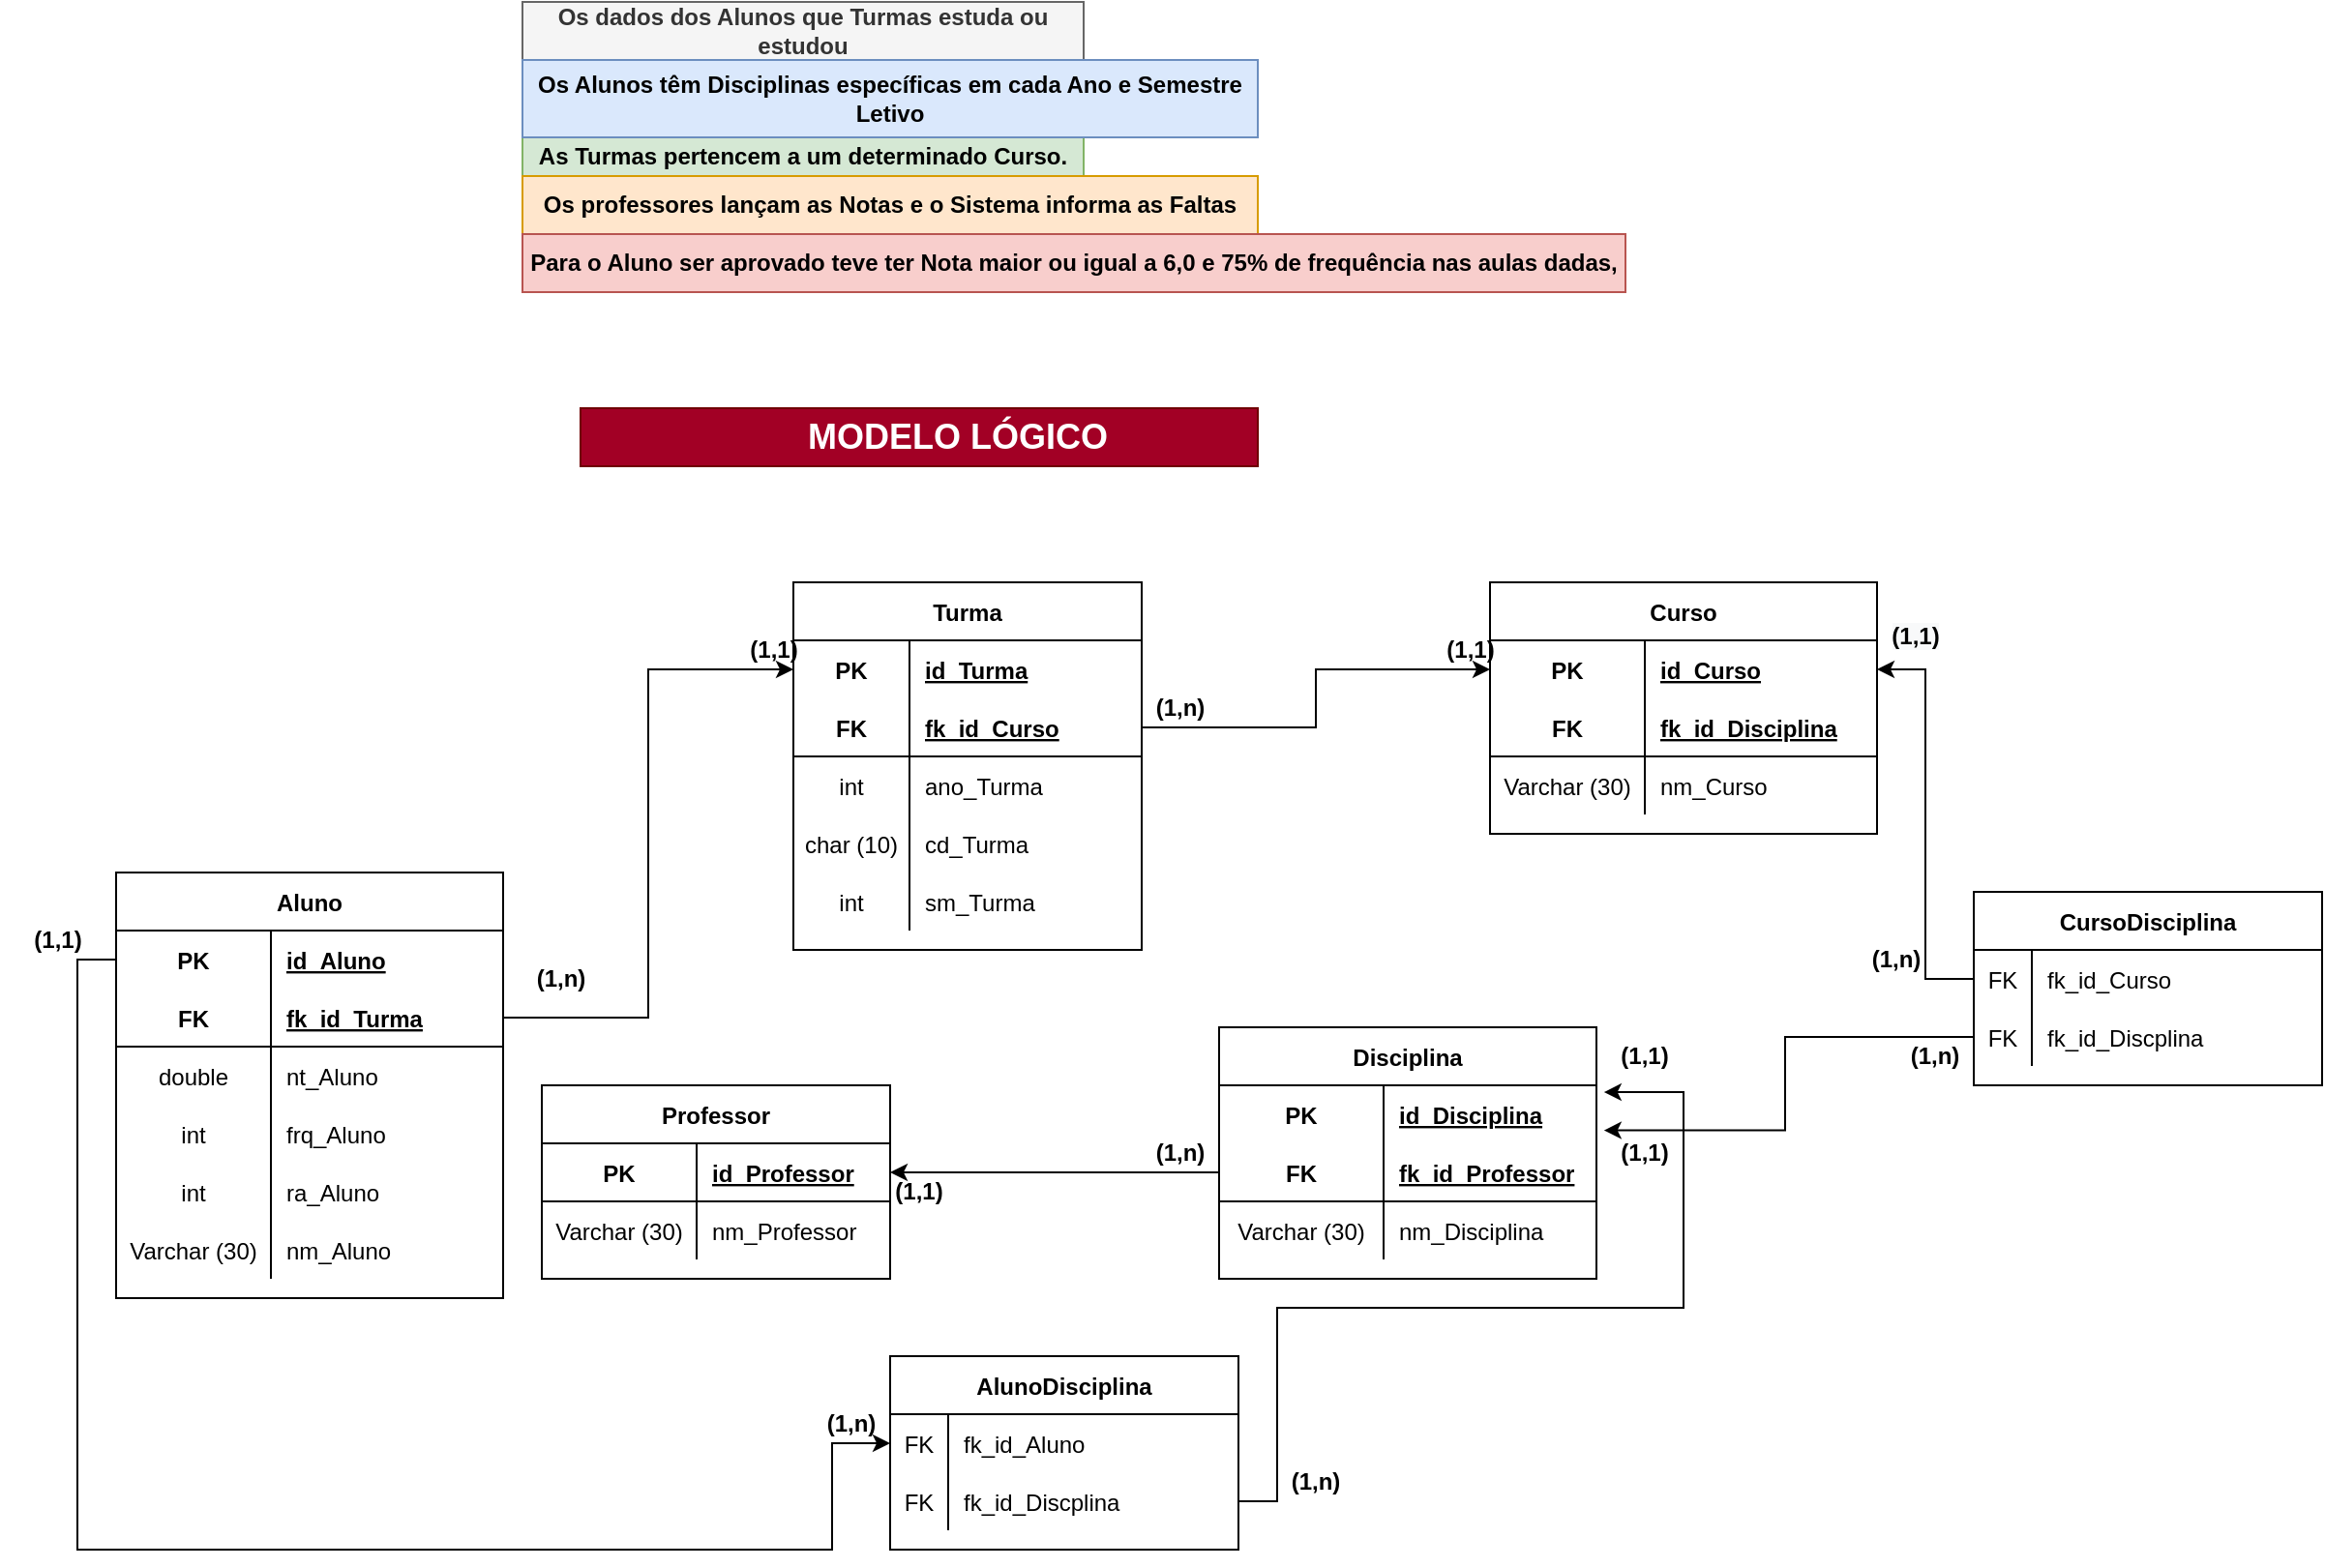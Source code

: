 <mxfile version="18.0.2" type="device"><diagram id="R2lEEEUBdFMjLlhIrx00" name="Page-1"><mxGraphModel dx="2333" dy="1881" grid="1" gridSize="10" guides="1" tooltips="1" connect="1" arrows="1" fold="1" page="1" pageScale="1" pageWidth="850" pageHeight="1100" math="0" shadow="0" extFonts="Permanent Marker^https://fonts.googleapis.com/css?family=Permanent+Marker"><root><mxCell id="0"/><mxCell id="1" parent="0"/><mxCell id="KMxysrZviAr5tGamdy0f-70" value="Aluno" style="shape=table;startSize=30;container=1;collapsible=1;childLayout=tableLayout;fixedRows=1;rowLines=0;fontStyle=1;align=center;resizeLast=1;" parent="1" vertex="1"><mxGeometry x="10" y="350" width="200" height="220" as="geometry"/></mxCell><mxCell id="KMxysrZviAr5tGamdy0f-71" value="" style="shape=tableRow;horizontal=0;startSize=0;swimlaneHead=0;swimlaneBody=0;fillColor=none;collapsible=0;dropTarget=0;points=[[0,0.5],[1,0.5]];portConstraint=eastwest;top=0;left=0;right=0;bottom=0;" parent="KMxysrZviAr5tGamdy0f-70" vertex="1"><mxGeometry y="30" width="200" height="30" as="geometry"/></mxCell><mxCell id="KMxysrZviAr5tGamdy0f-72" value="PK" style="shape=partialRectangle;connectable=0;fillColor=none;top=0;left=0;bottom=0;right=0;fontStyle=1;overflow=hidden;" parent="KMxysrZviAr5tGamdy0f-71" vertex="1"><mxGeometry width="80" height="30" as="geometry"><mxRectangle width="80" height="30" as="alternateBounds"/></mxGeometry></mxCell><mxCell id="KMxysrZviAr5tGamdy0f-73" value="id_Aluno" style="shape=partialRectangle;connectable=0;fillColor=none;top=0;left=0;bottom=0;right=0;align=left;spacingLeft=6;fontStyle=5;overflow=hidden;" parent="KMxysrZviAr5tGamdy0f-71" vertex="1"><mxGeometry x="80" width="120" height="30" as="geometry"><mxRectangle width="120" height="30" as="alternateBounds"/></mxGeometry></mxCell><mxCell id="KMxysrZviAr5tGamdy0f-74" value="" style="shape=tableRow;horizontal=0;startSize=0;swimlaneHead=0;swimlaneBody=0;fillColor=none;collapsible=0;dropTarget=0;points=[[0,0.5],[1,0.5]];portConstraint=eastwest;top=0;left=0;right=0;bottom=1;" parent="KMxysrZviAr5tGamdy0f-70" vertex="1"><mxGeometry y="60" width="200" height="30" as="geometry"/></mxCell><mxCell id="KMxysrZviAr5tGamdy0f-75" value="FK" style="shape=partialRectangle;connectable=0;fillColor=none;top=0;left=0;bottom=0;right=0;fontStyle=1;overflow=hidden;" parent="KMxysrZviAr5tGamdy0f-74" vertex="1"><mxGeometry width="80" height="30" as="geometry"><mxRectangle width="80" height="30" as="alternateBounds"/></mxGeometry></mxCell><mxCell id="KMxysrZviAr5tGamdy0f-76" value="fk_id_Turma" style="shape=partialRectangle;connectable=0;fillColor=none;top=0;left=0;bottom=0;right=0;align=left;spacingLeft=6;fontStyle=5;overflow=hidden;" parent="KMxysrZviAr5tGamdy0f-74" vertex="1"><mxGeometry x="80" width="120" height="30" as="geometry"><mxRectangle width="120" height="30" as="alternateBounds"/></mxGeometry></mxCell><mxCell id="KMxysrZviAr5tGamdy0f-77" value="" style="shape=tableRow;horizontal=0;startSize=0;swimlaneHead=0;swimlaneBody=0;fillColor=none;collapsible=0;dropTarget=0;points=[[0,0.5],[1,0.5]];portConstraint=eastwest;top=0;left=0;right=0;bottom=0;" parent="KMxysrZviAr5tGamdy0f-70" vertex="1"><mxGeometry y="90" width="200" height="30" as="geometry"/></mxCell><mxCell id="KMxysrZviAr5tGamdy0f-78" value="double" style="shape=partialRectangle;connectable=0;fillColor=none;top=0;left=0;bottom=0;right=0;editable=1;overflow=hidden;" parent="KMxysrZviAr5tGamdy0f-77" vertex="1"><mxGeometry width="80" height="30" as="geometry"><mxRectangle width="80" height="30" as="alternateBounds"/></mxGeometry></mxCell><mxCell id="KMxysrZviAr5tGamdy0f-79" value="nt_Aluno" style="shape=partialRectangle;connectable=0;fillColor=none;top=0;left=0;bottom=0;right=0;align=left;spacingLeft=6;overflow=hidden;" parent="KMxysrZviAr5tGamdy0f-77" vertex="1"><mxGeometry x="80" width="120" height="30" as="geometry"><mxRectangle width="120" height="30" as="alternateBounds"/></mxGeometry></mxCell><mxCell id="KMxysrZviAr5tGamdy0f-80" value="" style="shape=tableRow;horizontal=0;startSize=0;swimlaneHead=0;swimlaneBody=0;fillColor=none;collapsible=0;dropTarget=0;points=[[0,0.5],[1,0.5]];portConstraint=eastwest;top=0;left=0;right=0;bottom=0;" parent="KMxysrZviAr5tGamdy0f-70" vertex="1"><mxGeometry y="120" width="200" height="30" as="geometry"/></mxCell><mxCell id="KMxysrZviAr5tGamdy0f-81" value="int" style="shape=partialRectangle;connectable=0;fillColor=none;top=0;left=0;bottom=0;right=0;editable=1;overflow=hidden;" parent="KMxysrZviAr5tGamdy0f-80" vertex="1"><mxGeometry width="80" height="30" as="geometry"><mxRectangle width="80" height="30" as="alternateBounds"/></mxGeometry></mxCell><mxCell id="KMxysrZviAr5tGamdy0f-82" value="frq_Aluno" style="shape=partialRectangle;connectable=0;fillColor=none;top=0;left=0;bottom=0;right=0;align=left;spacingLeft=6;overflow=hidden;" parent="KMxysrZviAr5tGamdy0f-80" vertex="1"><mxGeometry x="80" width="120" height="30" as="geometry"><mxRectangle width="120" height="30" as="alternateBounds"/></mxGeometry></mxCell><mxCell id="KMxysrZviAr5tGamdy0f-149" value="" style="shape=tableRow;horizontal=0;startSize=0;swimlaneHead=0;swimlaneBody=0;fillColor=none;collapsible=0;dropTarget=0;points=[[0,0.5],[1,0.5]];portConstraint=eastwest;top=0;left=0;right=0;bottom=0;" parent="KMxysrZviAr5tGamdy0f-70" vertex="1"><mxGeometry y="150" width="200" height="30" as="geometry"/></mxCell><mxCell id="KMxysrZviAr5tGamdy0f-150" value="int" style="shape=partialRectangle;connectable=0;fillColor=none;top=0;left=0;bottom=0;right=0;editable=1;overflow=hidden;" parent="KMxysrZviAr5tGamdy0f-149" vertex="1"><mxGeometry width="80" height="30" as="geometry"><mxRectangle width="80" height="30" as="alternateBounds"/></mxGeometry></mxCell><mxCell id="KMxysrZviAr5tGamdy0f-151" value="ra_Aluno" style="shape=partialRectangle;connectable=0;fillColor=none;top=0;left=0;bottom=0;right=0;align=left;spacingLeft=6;overflow=hidden;" parent="KMxysrZviAr5tGamdy0f-149" vertex="1"><mxGeometry x="80" width="120" height="30" as="geometry"><mxRectangle width="120" height="30" as="alternateBounds"/></mxGeometry></mxCell><mxCell id="KMxysrZviAr5tGamdy0f-170" value="" style="shape=tableRow;horizontal=0;startSize=0;swimlaneHead=0;swimlaneBody=0;fillColor=none;collapsible=0;dropTarget=0;points=[[0,0.5],[1,0.5]];portConstraint=eastwest;top=0;left=0;right=0;bottom=0;" parent="KMxysrZviAr5tGamdy0f-70" vertex="1"><mxGeometry y="180" width="200" height="30" as="geometry"/></mxCell><mxCell id="KMxysrZviAr5tGamdy0f-171" value="Varchar (30)" style="shape=partialRectangle;connectable=0;fillColor=none;top=0;left=0;bottom=0;right=0;editable=1;overflow=hidden;" parent="KMxysrZviAr5tGamdy0f-170" vertex="1"><mxGeometry width="80" height="30" as="geometry"><mxRectangle width="80" height="30" as="alternateBounds"/></mxGeometry></mxCell><mxCell id="KMxysrZviAr5tGamdy0f-172" value="nm_Aluno" style="shape=partialRectangle;connectable=0;fillColor=none;top=0;left=0;bottom=0;right=0;align=left;spacingLeft=6;overflow=hidden;" parent="KMxysrZviAr5tGamdy0f-170" vertex="1"><mxGeometry x="80" width="120" height="30" as="geometry"><mxRectangle width="120" height="30" as="alternateBounds"/></mxGeometry></mxCell><mxCell id="KMxysrZviAr5tGamdy0f-83" value="Turma" style="shape=table;startSize=30;container=1;collapsible=1;childLayout=tableLayout;fixedRows=1;rowLines=0;fontStyle=1;align=center;resizeLast=1;" parent="1" vertex="1"><mxGeometry x="360" y="200" width="180" height="190" as="geometry"/></mxCell><mxCell id="KMxysrZviAr5tGamdy0f-84" value="" style="shape=tableRow;horizontal=0;startSize=0;swimlaneHead=0;swimlaneBody=0;fillColor=none;collapsible=0;dropTarget=0;points=[[0,0.5],[1,0.5]];portConstraint=eastwest;top=0;left=0;right=0;bottom=0;" parent="KMxysrZviAr5tGamdy0f-83" vertex="1"><mxGeometry y="30" width="180" height="30" as="geometry"/></mxCell><mxCell id="KMxysrZviAr5tGamdy0f-85" value="PK" style="shape=partialRectangle;connectable=0;fillColor=none;top=0;left=0;bottom=0;right=0;fontStyle=1;overflow=hidden;" parent="KMxysrZviAr5tGamdy0f-84" vertex="1"><mxGeometry width="60" height="30" as="geometry"><mxRectangle width="60" height="30" as="alternateBounds"/></mxGeometry></mxCell><mxCell id="KMxysrZviAr5tGamdy0f-86" value="id_Turma" style="shape=partialRectangle;connectable=0;fillColor=none;top=0;left=0;bottom=0;right=0;align=left;spacingLeft=6;fontStyle=5;overflow=hidden;" parent="KMxysrZviAr5tGamdy0f-84" vertex="1"><mxGeometry x="60" width="120" height="30" as="geometry"><mxRectangle width="120" height="30" as="alternateBounds"/></mxGeometry></mxCell><mxCell id="KMxysrZviAr5tGamdy0f-87" value="" style="shape=tableRow;horizontal=0;startSize=0;swimlaneHead=0;swimlaneBody=0;fillColor=none;collapsible=0;dropTarget=0;points=[[0,0.5],[1,0.5]];portConstraint=eastwest;top=0;left=0;right=0;bottom=1;" parent="KMxysrZviAr5tGamdy0f-83" vertex="1"><mxGeometry y="60" width="180" height="30" as="geometry"/></mxCell><mxCell id="KMxysrZviAr5tGamdy0f-88" value="FK" style="shape=partialRectangle;connectable=0;fillColor=none;top=0;left=0;bottom=0;right=0;fontStyle=1;overflow=hidden;" parent="KMxysrZviAr5tGamdy0f-87" vertex="1"><mxGeometry width="60" height="30" as="geometry"><mxRectangle width="60" height="30" as="alternateBounds"/></mxGeometry></mxCell><mxCell id="KMxysrZviAr5tGamdy0f-89" value="fk_id_Curso" style="shape=partialRectangle;connectable=0;fillColor=none;top=0;left=0;bottom=0;right=0;align=left;spacingLeft=6;fontStyle=5;overflow=hidden;" parent="KMxysrZviAr5tGamdy0f-87" vertex="1"><mxGeometry x="60" width="120" height="30" as="geometry"><mxRectangle width="120" height="30" as="alternateBounds"/></mxGeometry></mxCell><mxCell id="KMxysrZviAr5tGamdy0f-90" value="" style="shape=tableRow;horizontal=0;startSize=0;swimlaneHead=0;swimlaneBody=0;fillColor=none;collapsible=0;dropTarget=0;points=[[0,0.5],[1,0.5]];portConstraint=eastwest;top=0;left=0;right=0;bottom=0;" parent="KMxysrZviAr5tGamdy0f-83" vertex="1"><mxGeometry y="90" width="180" height="30" as="geometry"/></mxCell><mxCell id="KMxysrZviAr5tGamdy0f-91" value="int" style="shape=partialRectangle;connectable=0;fillColor=none;top=0;left=0;bottom=0;right=0;editable=1;overflow=hidden;" parent="KMxysrZviAr5tGamdy0f-90" vertex="1"><mxGeometry width="60" height="30" as="geometry"><mxRectangle width="60" height="30" as="alternateBounds"/></mxGeometry></mxCell><mxCell id="KMxysrZviAr5tGamdy0f-92" value="ano_Turma" style="shape=partialRectangle;connectable=0;fillColor=none;top=0;left=0;bottom=0;right=0;align=left;spacingLeft=6;overflow=hidden;" parent="KMxysrZviAr5tGamdy0f-90" vertex="1"><mxGeometry x="60" width="120" height="30" as="geometry"><mxRectangle width="120" height="30" as="alternateBounds"/></mxGeometry></mxCell><mxCell id="KMxysrZviAr5tGamdy0f-173" value="" style="shape=tableRow;horizontal=0;startSize=0;swimlaneHead=0;swimlaneBody=0;fillColor=none;collapsible=0;dropTarget=0;points=[[0,0.5],[1,0.5]];portConstraint=eastwest;top=0;left=0;right=0;bottom=0;" parent="KMxysrZviAr5tGamdy0f-83" vertex="1"><mxGeometry y="120" width="180" height="30" as="geometry"/></mxCell><mxCell id="KMxysrZviAr5tGamdy0f-174" value="char (10)" style="shape=partialRectangle;connectable=0;fillColor=none;top=0;left=0;bottom=0;right=0;editable=1;overflow=hidden;" parent="KMxysrZviAr5tGamdy0f-173" vertex="1"><mxGeometry width="60" height="30" as="geometry"><mxRectangle width="60" height="30" as="alternateBounds"/></mxGeometry></mxCell><mxCell id="KMxysrZviAr5tGamdy0f-175" value="cd_Turma" style="shape=partialRectangle;connectable=0;fillColor=none;top=0;left=0;bottom=0;right=0;align=left;spacingLeft=6;overflow=hidden;" parent="KMxysrZviAr5tGamdy0f-173" vertex="1"><mxGeometry x="60" width="120" height="30" as="geometry"><mxRectangle width="120" height="30" as="alternateBounds"/></mxGeometry></mxCell><mxCell id="KMxysrZviAr5tGamdy0f-93" value="" style="shape=tableRow;horizontal=0;startSize=0;swimlaneHead=0;swimlaneBody=0;fillColor=none;collapsible=0;dropTarget=0;points=[[0,0.5],[1,0.5]];portConstraint=eastwest;top=0;left=0;right=0;bottom=0;" parent="KMxysrZviAr5tGamdy0f-83" vertex="1"><mxGeometry y="150" width="180" height="30" as="geometry"/></mxCell><mxCell id="KMxysrZviAr5tGamdy0f-94" value="int" style="shape=partialRectangle;connectable=0;fillColor=none;top=0;left=0;bottom=0;right=0;editable=1;overflow=hidden;" parent="KMxysrZviAr5tGamdy0f-93" vertex="1"><mxGeometry width="60" height="30" as="geometry"><mxRectangle width="60" height="30" as="alternateBounds"/></mxGeometry></mxCell><mxCell id="KMxysrZviAr5tGamdy0f-95" value="sm_Turma" style="shape=partialRectangle;connectable=0;fillColor=none;top=0;left=0;bottom=0;right=0;align=left;spacingLeft=6;overflow=hidden;" parent="KMxysrZviAr5tGamdy0f-93" vertex="1"><mxGeometry x="60" width="120" height="30" as="geometry"><mxRectangle width="120" height="30" as="alternateBounds"/></mxGeometry></mxCell><mxCell id="KMxysrZviAr5tGamdy0f-96" value="Curso" style="shape=table;startSize=30;container=1;collapsible=1;childLayout=tableLayout;fixedRows=1;rowLines=0;fontStyle=1;align=center;resizeLast=1;" parent="1" vertex="1"><mxGeometry x="720" y="200" width="200" height="130" as="geometry"/></mxCell><mxCell id="KMxysrZviAr5tGamdy0f-97" value="" style="shape=tableRow;horizontal=0;startSize=0;swimlaneHead=0;swimlaneBody=0;fillColor=none;collapsible=0;dropTarget=0;points=[[0,0.5],[1,0.5]];portConstraint=eastwest;top=0;left=0;right=0;bottom=0;" parent="KMxysrZviAr5tGamdy0f-96" vertex="1"><mxGeometry y="30" width="200" height="30" as="geometry"/></mxCell><mxCell id="KMxysrZviAr5tGamdy0f-98" value="PK" style="shape=partialRectangle;connectable=0;fillColor=none;top=0;left=0;bottom=0;right=0;fontStyle=1;overflow=hidden;" parent="KMxysrZviAr5tGamdy0f-97" vertex="1"><mxGeometry width="80" height="30" as="geometry"><mxRectangle width="80" height="30" as="alternateBounds"/></mxGeometry></mxCell><mxCell id="KMxysrZviAr5tGamdy0f-99" value="id_Curso" style="shape=partialRectangle;connectable=0;fillColor=none;top=0;left=0;bottom=0;right=0;align=left;spacingLeft=6;fontStyle=5;overflow=hidden;" parent="KMxysrZviAr5tGamdy0f-97" vertex="1"><mxGeometry x="80" width="120" height="30" as="geometry"><mxRectangle width="120" height="30" as="alternateBounds"/></mxGeometry></mxCell><mxCell id="KMxysrZviAr5tGamdy0f-100" value="" style="shape=tableRow;horizontal=0;startSize=0;swimlaneHead=0;swimlaneBody=0;fillColor=none;collapsible=0;dropTarget=0;points=[[0,0.5],[1,0.5]];portConstraint=eastwest;top=0;left=0;right=0;bottom=1;" parent="KMxysrZviAr5tGamdy0f-96" vertex="1"><mxGeometry y="60" width="200" height="30" as="geometry"/></mxCell><mxCell id="KMxysrZviAr5tGamdy0f-101" value="FK" style="shape=partialRectangle;connectable=0;fillColor=none;top=0;left=0;bottom=0;right=0;fontStyle=1;overflow=hidden;" parent="KMxysrZviAr5tGamdy0f-100" vertex="1"><mxGeometry width="80" height="30" as="geometry"><mxRectangle width="80" height="30" as="alternateBounds"/></mxGeometry></mxCell><mxCell id="KMxysrZviAr5tGamdy0f-102" value="fk_id_Disciplina" style="shape=partialRectangle;connectable=0;fillColor=none;top=0;left=0;bottom=0;right=0;align=left;spacingLeft=6;fontStyle=5;overflow=hidden;" parent="KMxysrZviAr5tGamdy0f-100" vertex="1"><mxGeometry x="80" width="120" height="30" as="geometry"><mxRectangle width="120" height="30" as="alternateBounds"/></mxGeometry></mxCell><mxCell id="KMxysrZviAr5tGamdy0f-103" value="" style="shape=tableRow;horizontal=0;startSize=0;swimlaneHead=0;swimlaneBody=0;fillColor=none;collapsible=0;dropTarget=0;points=[[0,0.5],[1,0.5]];portConstraint=eastwest;top=0;left=0;right=0;bottom=0;" parent="KMxysrZviAr5tGamdy0f-96" vertex="1"><mxGeometry y="90" width="200" height="30" as="geometry"/></mxCell><mxCell id="KMxysrZviAr5tGamdy0f-104" value="Varchar (30)" style="shape=partialRectangle;connectable=0;fillColor=none;top=0;left=0;bottom=0;right=0;editable=1;overflow=hidden;" parent="KMxysrZviAr5tGamdy0f-103" vertex="1"><mxGeometry width="80" height="30" as="geometry"><mxRectangle width="80" height="30" as="alternateBounds"/></mxGeometry></mxCell><mxCell id="KMxysrZviAr5tGamdy0f-105" value="nm_Curso" style="shape=partialRectangle;connectable=0;fillColor=none;top=0;left=0;bottom=0;right=0;align=left;spacingLeft=6;overflow=hidden;" parent="KMxysrZviAr5tGamdy0f-103" vertex="1"><mxGeometry x="80" width="120" height="30" as="geometry"><mxRectangle width="120" height="30" as="alternateBounds"/></mxGeometry></mxCell><mxCell id="KMxysrZviAr5tGamdy0f-109" value="Disciplina" style="shape=table;startSize=30;container=1;collapsible=1;childLayout=tableLayout;fixedRows=1;rowLines=0;fontStyle=1;align=center;resizeLast=1;" parent="1" vertex="1"><mxGeometry x="580" y="430" width="195" height="130" as="geometry"/></mxCell><mxCell id="KMxysrZviAr5tGamdy0f-110" value="" style="shape=tableRow;horizontal=0;startSize=0;swimlaneHead=0;swimlaneBody=0;fillColor=none;collapsible=0;dropTarget=0;points=[[0,0.5],[1,0.5]];portConstraint=eastwest;top=0;left=0;right=0;bottom=0;" parent="KMxysrZviAr5tGamdy0f-109" vertex="1"><mxGeometry y="30" width="195" height="30" as="geometry"/></mxCell><mxCell id="KMxysrZviAr5tGamdy0f-111" value="PK" style="shape=partialRectangle;connectable=0;fillColor=none;top=0;left=0;bottom=0;right=0;fontStyle=1;overflow=hidden;" parent="KMxysrZviAr5tGamdy0f-110" vertex="1"><mxGeometry width="85" height="30" as="geometry"><mxRectangle width="85" height="30" as="alternateBounds"/></mxGeometry></mxCell><mxCell id="KMxysrZviAr5tGamdy0f-112" value="id_Disciplina" style="shape=partialRectangle;connectable=0;fillColor=none;top=0;left=0;bottom=0;right=0;align=left;spacingLeft=6;fontStyle=5;overflow=hidden;" parent="KMxysrZviAr5tGamdy0f-110" vertex="1"><mxGeometry x="85" width="110" height="30" as="geometry"><mxRectangle width="110" height="30" as="alternateBounds"/></mxGeometry></mxCell><mxCell id="KMxysrZviAr5tGamdy0f-113" value="" style="shape=tableRow;horizontal=0;startSize=0;swimlaneHead=0;swimlaneBody=0;fillColor=none;collapsible=0;dropTarget=0;points=[[0,0.5],[1,0.5]];portConstraint=eastwest;top=0;left=0;right=0;bottom=1;" parent="KMxysrZviAr5tGamdy0f-109" vertex="1"><mxGeometry y="60" width="195" height="30" as="geometry"/></mxCell><mxCell id="KMxysrZviAr5tGamdy0f-114" value="FK" style="shape=partialRectangle;connectable=0;fillColor=none;top=0;left=0;bottom=0;right=0;fontStyle=1;overflow=hidden;" parent="KMxysrZviAr5tGamdy0f-113" vertex="1"><mxGeometry width="85" height="30" as="geometry"><mxRectangle width="85" height="30" as="alternateBounds"/></mxGeometry></mxCell><mxCell id="KMxysrZviAr5tGamdy0f-115" value="fk_id_Professor" style="shape=partialRectangle;connectable=0;fillColor=none;top=0;left=0;bottom=0;right=0;align=left;spacingLeft=6;fontStyle=5;overflow=hidden;" parent="KMxysrZviAr5tGamdy0f-113" vertex="1"><mxGeometry x="85" width="110" height="30" as="geometry"><mxRectangle width="110" height="30" as="alternateBounds"/></mxGeometry></mxCell><mxCell id="KMxysrZviAr5tGamdy0f-116" value="" style="shape=tableRow;horizontal=0;startSize=0;swimlaneHead=0;swimlaneBody=0;fillColor=none;collapsible=0;dropTarget=0;points=[[0,0.5],[1,0.5]];portConstraint=eastwest;top=0;left=0;right=0;bottom=0;" parent="KMxysrZviAr5tGamdy0f-109" vertex="1"><mxGeometry y="90" width="195" height="30" as="geometry"/></mxCell><mxCell id="KMxysrZviAr5tGamdy0f-117" value="Varchar (30)" style="shape=partialRectangle;connectable=0;fillColor=none;top=0;left=0;bottom=0;right=0;editable=1;overflow=hidden;" parent="KMxysrZviAr5tGamdy0f-116" vertex="1"><mxGeometry width="85" height="30" as="geometry"><mxRectangle width="85" height="30" as="alternateBounds"/></mxGeometry></mxCell><mxCell id="KMxysrZviAr5tGamdy0f-118" value="nm_Disciplina" style="shape=partialRectangle;connectable=0;fillColor=none;top=0;left=0;bottom=0;right=0;align=left;spacingLeft=6;overflow=hidden;" parent="KMxysrZviAr5tGamdy0f-116" vertex="1"><mxGeometry x="85" width="110" height="30" as="geometry"><mxRectangle width="110" height="30" as="alternateBounds"/></mxGeometry></mxCell><mxCell id="KMxysrZviAr5tGamdy0f-135" value="Professor" style="shape=table;startSize=30;container=1;collapsible=1;childLayout=tableLayout;fixedRows=1;rowLines=0;fontStyle=1;align=center;resizeLast=1;" parent="1" vertex="1"><mxGeometry x="230" y="460" width="180" height="100" as="geometry"/></mxCell><mxCell id="KMxysrZviAr5tGamdy0f-136" value="" style="shape=tableRow;horizontal=0;startSize=0;swimlaneHead=0;swimlaneBody=0;fillColor=none;collapsible=0;dropTarget=0;points=[[0,0.5],[1,0.5]];portConstraint=eastwest;top=0;left=0;right=0;bottom=1;" parent="KMxysrZviAr5tGamdy0f-135" vertex="1"><mxGeometry y="30" width="180" height="30" as="geometry"/></mxCell><mxCell id="KMxysrZviAr5tGamdy0f-137" value="PK" style="shape=partialRectangle;connectable=0;fillColor=none;top=0;left=0;bottom=0;right=0;fontStyle=1;overflow=hidden;" parent="KMxysrZviAr5tGamdy0f-136" vertex="1"><mxGeometry width="80" height="30" as="geometry"><mxRectangle width="80" height="30" as="alternateBounds"/></mxGeometry></mxCell><mxCell id="KMxysrZviAr5tGamdy0f-138" value="id_Professor" style="shape=partialRectangle;connectable=0;fillColor=none;top=0;left=0;bottom=0;right=0;align=left;spacingLeft=6;fontStyle=5;overflow=hidden;" parent="KMxysrZviAr5tGamdy0f-136" vertex="1"><mxGeometry x="80" width="100" height="30" as="geometry"><mxRectangle width="100" height="30" as="alternateBounds"/></mxGeometry></mxCell><mxCell id="KMxysrZviAr5tGamdy0f-139" value="" style="shape=tableRow;horizontal=0;startSize=0;swimlaneHead=0;swimlaneBody=0;fillColor=none;collapsible=0;dropTarget=0;points=[[0,0.5],[1,0.5]];portConstraint=eastwest;top=0;left=0;right=0;bottom=0;" parent="KMxysrZviAr5tGamdy0f-135" vertex="1"><mxGeometry y="60" width="180" height="30" as="geometry"/></mxCell><mxCell id="KMxysrZviAr5tGamdy0f-140" value="Varchar (30)" style="shape=partialRectangle;connectable=0;fillColor=none;top=0;left=0;bottom=0;right=0;editable=1;overflow=hidden;" parent="KMxysrZviAr5tGamdy0f-139" vertex="1"><mxGeometry width="80" height="30" as="geometry"><mxRectangle width="80" height="30" as="alternateBounds"/></mxGeometry></mxCell><mxCell id="KMxysrZviAr5tGamdy0f-141" value="nm_Professor" style="shape=partialRectangle;connectable=0;fillColor=none;top=0;left=0;bottom=0;right=0;align=left;spacingLeft=6;overflow=hidden;" parent="KMxysrZviAr5tGamdy0f-139" vertex="1"><mxGeometry x="80" width="100" height="30" as="geometry"><mxRectangle width="100" height="30" as="alternateBounds"/></mxGeometry></mxCell><mxCell id="KMxysrZviAr5tGamdy0f-178" style="edgeStyle=orthogonalEdgeStyle;rounded=0;orthogonalLoop=1;jettySize=auto;html=1;" parent="1" source="KMxysrZviAr5tGamdy0f-87" target="KMxysrZviAr5tGamdy0f-97" edge="1"><mxGeometry relative="1" as="geometry"/></mxCell><mxCell id="KMxysrZviAr5tGamdy0f-180" style="edgeStyle=orthogonalEdgeStyle;rounded=0;orthogonalLoop=1;jettySize=auto;html=1;" parent="1" source="KMxysrZviAr5tGamdy0f-113" target="KMxysrZviAr5tGamdy0f-136" edge="1"><mxGeometry relative="1" as="geometry"/></mxCell><mxCell id="KMxysrZviAr5tGamdy0f-181" value="(1,n)" style="text;html=1;strokeColor=none;fillColor=none;align=center;verticalAlign=middle;whiteSpace=wrap;rounded=0;fontStyle=1" parent="1" vertex="1"><mxGeometry x="210" y="390" width="60" height="30" as="geometry"/></mxCell><mxCell id="KMxysrZviAr5tGamdy0f-184" value="(1,1)" style="text;html=1;strokeColor=none;fillColor=none;align=center;verticalAlign=middle;whiteSpace=wrap;rounded=0;fontStyle=1" parent="1" vertex="1"><mxGeometry x="320" y="220" width="60" height="30" as="geometry"/></mxCell><mxCell id="KMxysrZviAr5tGamdy0f-186" style="edgeStyle=orthogonalEdgeStyle;rounded=0;orthogonalLoop=1;jettySize=auto;html=1;entryX=0;entryY=0.5;entryDx=0;entryDy=0;" parent="1" source="KMxysrZviAr5tGamdy0f-74" target="KMxysrZviAr5tGamdy0f-84" edge="1"><mxGeometry relative="1" as="geometry"/></mxCell><mxCell id="KMxysrZviAr5tGamdy0f-187" value="(1,n)" style="text;html=1;strokeColor=none;fillColor=none;align=center;verticalAlign=middle;whiteSpace=wrap;rounded=0;fontStyle=1" parent="1" vertex="1"><mxGeometry x="530" y="250" width="60" height="30" as="geometry"/></mxCell><mxCell id="KMxysrZviAr5tGamdy0f-188" value="(1,1)" style="text;html=1;strokeColor=none;fillColor=none;align=center;verticalAlign=middle;whiteSpace=wrap;rounded=0;fontStyle=1" parent="1" vertex="1"><mxGeometry x="680" y="220" width="60" height="30" as="geometry"/></mxCell><mxCell id="KMxysrZviAr5tGamdy0f-191" value="(1,n)" style="text;html=1;strokeColor=none;fillColor=none;align=center;verticalAlign=middle;whiteSpace=wrap;rounded=0;fontStyle=1" parent="1" vertex="1"><mxGeometry x="530" y="480" width="60" height="30" as="geometry"/></mxCell><mxCell id="KMxysrZviAr5tGamdy0f-192" value="(1,1)" style="text;html=1;strokeColor=none;fillColor=none;align=center;verticalAlign=middle;whiteSpace=wrap;rounded=0;fontStyle=1" parent="1" vertex="1"><mxGeometry x="395" y="500" width="60" height="30" as="geometry"/></mxCell><mxCell id="KMxysrZviAr5tGamdy0f-201" value="Os dados dos Alunos que Turmas estuda ou estudou" style="text;html=1;align=center;verticalAlign=middle;whiteSpace=wrap;rounded=0;fontStyle=1;fillColor=#f5f5f5;fontColor=#333333;strokeColor=#666666;" parent="1" vertex="1"><mxGeometry x="220" y="-100" width="290" height="30" as="geometry"/></mxCell><mxCell id="KMxysrZviAr5tGamdy0f-202" value="As Turmas pertencem a um determinado Curso." style="text;html=1;strokeColor=#82b366;fillColor=#d5e8d4;align=center;verticalAlign=middle;whiteSpace=wrap;rounded=0;fontStyle=1" parent="1" vertex="1"><mxGeometry x="220" y="-30" width="290" height="20" as="geometry"/></mxCell><mxCell id="KMxysrZviAr5tGamdy0f-203" value="Os Alunos têm Disciplinas específicas em cada Ano e Semestre Letivo" style="text;html=1;strokeColor=#6c8ebf;fillColor=#dae8fc;align=center;verticalAlign=middle;whiteSpace=wrap;rounded=0;fontStyle=1;" parent="1" vertex="1"><mxGeometry x="220" y="-70" width="380" height="40" as="geometry"/></mxCell><mxCell id="KMxysrZviAr5tGamdy0f-204" value="Os professores lançam as Notas e o Sistema informa as Faltas" style="text;html=1;strokeColor=#d79b00;fillColor=#ffe6cc;align=center;verticalAlign=middle;whiteSpace=wrap;rounded=0;fontStyle=1" parent="1" vertex="1"><mxGeometry x="220" y="-10" width="380" height="30" as="geometry"/></mxCell><mxCell id="KMxysrZviAr5tGamdy0f-205" value="Para o Aluno ser aprovado teve ter Nota maior ou igual a 6,0 e 75% de frequência nas aulas dadas," style="text;html=1;strokeColor=#b85450;fillColor=#f8cecc;align=center;verticalAlign=middle;whiteSpace=wrap;rounded=0;fontStyle=1" parent="1" vertex="1"><mxGeometry x="220" y="20" width="570" height="30" as="geometry"/></mxCell><mxCell id="KMxysrZviAr5tGamdy0f-206" value="&lt;blockquote style=&quot;margin: 0px 0px 0px 40px; border: none; padding: 0px; font-size: 18px;&quot;&gt;MODELO LÓGICO&lt;/blockquote&gt;" style="text;html=1;strokeColor=#6F0000;fillColor=#a20025;align=center;verticalAlign=middle;whiteSpace=wrap;rounded=0;fontColor=#ffffff;fontStyle=1;fontSize=18;" parent="1" vertex="1"><mxGeometry x="250" y="110" width="350" height="30" as="geometry"/></mxCell><mxCell id="QWfN66zRE7CflWt2Gghd-1" value="AlunoDisciplina" style="shape=table;startSize=30;container=1;collapsible=1;childLayout=tableLayout;fixedRows=1;rowLines=0;fontStyle=1;align=center;resizeLast=1;" vertex="1" parent="1"><mxGeometry x="410" y="600" width="180" height="100" as="geometry"/></mxCell><mxCell id="QWfN66zRE7CflWt2Gghd-27" value="" style="shape=tableRow;horizontal=0;startSize=0;swimlaneHead=0;swimlaneBody=0;fillColor=none;collapsible=0;dropTarget=0;points=[[0,0.5],[1,0.5]];portConstraint=eastwest;top=0;left=0;right=0;bottom=0;" vertex="1" parent="QWfN66zRE7CflWt2Gghd-1"><mxGeometry y="30" width="180" height="30" as="geometry"/></mxCell><mxCell id="QWfN66zRE7CflWt2Gghd-28" value="FK" style="shape=partialRectangle;connectable=0;fillColor=none;top=0;left=0;bottom=0;right=0;fontStyle=0;overflow=hidden;" vertex="1" parent="QWfN66zRE7CflWt2Gghd-27"><mxGeometry width="30" height="30" as="geometry"><mxRectangle width="30" height="30" as="alternateBounds"/></mxGeometry></mxCell><mxCell id="QWfN66zRE7CflWt2Gghd-29" value="fk_id_Aluno" style="shape=partialRectangle;connectable=0;fillColor=none;top=0;left=0;bottom=0;right=0;align=left;spacingLeft=6;fontStyle=0;overflow=hidden;" vertex="1" parent="QWfN66zRE7CflWt2Gghd-27"><mxGeometry x="30" width="150" height="30" as="geometry"><mxRectangle width="150" height="30" as="alternateBounds"/></mxGeometry></mxCell><mxCell id="QWfN66zRE7CflWt2Gghd-30" value="" style="shape=tableRow;horizontal=0;startSize=0;swimlaneHead=0;swimlaneBody=0;fillColor=none;collapsible=0;dropTarget=0;points=[[0,0.5],[1,0.5]];portConstraint=eastwest;top=0;left=0;right=0;bottom=0;" vertex="1" parent="QWfN66zRE7CflWt2Gghd-1"><mxGeometry y="60" width="180" height="30" as="geometry"/></mxCell><mxCell id="QWfN66zRE7CflWt2Gghd-31" value="FK" style="shape=partialRectangle;connectable=0;fillColor=none;top=0;left=0;bottom=0;right=0;fontStyle=0;overflow=hidden;" vertex="1" parent="QWfN66zRE7CflWt2Gghd-30"><mxGeometry width="30" height="30" as="geometry"><mxRectangle width="30" height="30" as="alternateBounds"/></mxGeometry></mxCell><mxCell id="QWfN66zRE7CflWt2Gghd-32" value="fk_id_Discplina" style="shape=partialRectangle;connectable=0;fillColor=none;top=0;left=0;bottom=0;right=0;align=left;spacingLeft=6;fontStyle=0;overflow=hidden;" vertex="1" parent="QWfN66zRE7CflWt2Gghd-30"><mxGeometry x="30" width="150" height="30" as="geometry"><mxRectangle width="150" height="30" as="alternateBounds"/></mxGeometry></mxCell><mxCell id="QWfN66zRE7CflWt2Gghd-34" style="edgeStyle=orthogonalEdgeStyle;rounded=0;orthogonalLoop=1;jettySize=auto;html=1;entryX=0;entryY=0.5;entryDx=0;entryDy=0;" edge="1" parent="1" source="KMxysrZviAr5tGamdy0f-71" target="QWfN66zRE7CflWt2Gghd-27"><mxGeometry relative="1" as="geometry"><mxPoint x="-50" y="700" as="targetPoint"/><Array as="points"><mxPoint x="-10" y="395"/><mxPoint x="-10" y="700"/><mxPoint x="380" y="700"/><mxPoint x="380" y="645"/></Array></mxGeometry></mxCell><mxCell id="QWfN66zRE7CflWt2Gghd-35" style="edgeStyle=orthogonalEdgeStyle;rounded=0;orthogonalLoop=1;jettySize=auto;html=1;entryX=1.02;entryY=0.118;entryDx=0;entryDy=0;entryPerimeter=0;" edge="1" parent="1" source="QWfN66zRE7CflWt2Gghd-30" target="KMxysrZviAr5tGamdy0f-110"><mxGeometry relative="1" as="geometry"><Array as="points"><mxPoint x="610" y="675"/><mxPoint x="610" y="575"/><mxPoint x="820" y="575"/><mxPoint x="820" y="464"/></Array></mxGeometry></mxCell><mxCell id="QWfN66zRE7CflWt2Gghd-36" value="CursoDisciplina" style="shape=table;startSize=30;container=1;collapsible=1;childLayout=tableLayout;fixedRows=1;rowLines=0;fontStyle=1;align=center;resizeLast=1;" vertex="1" parent="1"><mxGeometry x="970" y="360" width="180" height="100" as="geometry"/></mxCell><mxCell id="QWfN66zRE7CflWt2Gghd-37" value="" style="shape=tableRow;horizontal=0;startSize=0;swimlaneHead=0;swimlaneBody=0;fillColor=none;collapsible=0;dropTarget=0;points=[[0,0.5],[1,0.5]];portConstraint=eastwest;top=0;left=0;right=0;bottom=0;" vertex="1" parent="QWfN66zRE7CflWt2Gghd-36"><mxGeometry y="30" width="180" height="30" as="geometry"/></mxCell><mxCell id="QWfN66zRE7CflWt2Gghd-38" value="FK" style="shape=partialRectangle;connectable=0;fillColor=none;top=0;left=0;bottom=0;right=0;fontStyle=0;overflow=hidden;" vertex="1" parent="QWfN66zRE7CflWt2Gghd-37"><mxGeometry width="30" height="30" as="geometry"><mxRectangle width="30" height="30" as="alternateBounds"/></mxGeometry></mxCell><mxCell id="QWfN66zRE7CflWt2Gghd-39" value="fk_id_Curso" style="shape=partialRectangle;connectable=0;fillColor=none;top=0;left=0;bottom=0;right=0;align=left;spacingLeft=6;fontStyle=0;overflow=hidden;" vertex="1" parent="QWfN66zRE7CflWt2Gghd-37"><mxGeometry x="30" width="150" height="30" as="geometry"><mxRectangle width="150" height="30" as="alternateBounds"/></mxGeometry></mxCell><mxCell id="QWfN66zRE7CflWt2Gghd-40" value="" style="shape=tableRow;horizontal=0;startSize=0;swimlaneHead=0;swimlaneBody=0;fillColor=none;collapsible=0;dropTarget=0;points=[[0,0.5],[1,0.5]];portConstraint=eastwest;top=0;left=0;right=0;bottom=0;" vertex="1" parent="QWfN66zRE7CflWt2Gghd-36"><mxGeometry y="60" width="180" height="30" as="geometry"/></mxCell><mxCell id="QWfN66zRE7CflWt2Gghd-41" value="FK" style="shape=partialRectangle;connectable=0;fillColor=none;top=0;left=0;bottom=0;right=0;fontStyle=0;overflow=hidden;" vertex="1" parent="QWfN66zRE7CflWt2Gghd-40"><mxGeometry width="30" height="30" as="geometry"><mxRectangle width="30" height="30" as="alternateBounds"/></mxGeometry></mxCell><mxCell id="QWfN66zRE7CflWt2Gghd-42" value="fk_id_Discplina" style="shape=partialRectangle;connectable=0;fillColor=none;top=0;left=0;bottom=0;right=0;align=left;spacingLeft=6;fontStyle=0;overflow=hidden;" vertex="1" parent="QWfN66zRE7CflWt2Gghd-40"><mxGeometry x="30" width="150" height="30" as="geometry"><mxRectangle width="150" height="30" as="alternateBounds"/></mxGeometry></mxCell><mxCell id="QWfN66zRE7CflWt2Gghd-43" style="edgeStyle=orthogonalEdgeStyle;rounded=0;orthogonalLoop=1;jettySize=auto;html=1;entryX=1;entryY=0.5;entryDx=0;entryDy=0;" edge="1" parent="1" source="QWfN66zRE7CflWt2Gghd-37" target="KMxysrZviAr5tGamdy0f-97"><mxGeometry relative="1" as="geometry"/></mxCell><mxCell id="QWfN66zRE7CflWt2Gghd-44" style="edgeStyle=orthogonalEdgeStyle;rounded=0;orthogonalLoop=1;jettySize=auto;html=1;entryX=1.02;entryY=0.776;entryDx=0;entryDy=0;entryPerimeter=0;" edge="1" parent="1" source="QWfN66zRE7CflWt2Gghd-40" target="KMxysrZviAr5tGamdy0f-110"><mxGeometry relative="1" as="geometry"/></mxCell><mxCell id="QWfN66zRE7CflWt2Gghd-46" value="(1,n)" style="text;html=1;strokeColor=none;fillColor=none;align=center;verticalAlign=middle;whiteSpace=wrap;rounded=0;fontStyle=1" vertex="1" parent="1"><mxGeometry x="600" y="650" width="60" height="30" as="geometry"/></mxCell><mxCell id="QWfN66zRE7CflWt2Gghd-48" value="&#10;&lt;span style=&quot;color: rgb(0, 0, 0); font-family: Helvetica; font-size: 12px; font-style: normal; font-variant-ligatures: normal; font-variant-caps: normal; font-weight: 700; letter-spacing: normal; orphans: 2; text-align: center; text-indent: 0px; text-transform: none; widows: 2; word-spacing: 0px; -webkit-text-stroke-width: 0px; background-color: rgb(248, 249, 250); text-decoration-thickness: initial; text-decoration-style: initial; text-decoration-color: initial; float: none; display: inline !important;&quot;&gt;(1,1)&lt;/span&gt;&#10;&#10;" style="text;html=1;strokeColor=none;fillColor=none;align=center;verticalAlign=middle;whiteSpace=wrap;rounded=0;fontStyle=1" vertex="1" parent="1"><mxGeometry x="910" y="220" width="60" height="30" as="geometry"/></mxCell><mxCell id="QWfN66zRE7CflWt2Gghd-49" value="(1,1)" style="text;html=1;strokeColor=none;fillColor=none;align=center;verticalAlign=middle;whiteSpace=wrap;rounded=0;fontStyle=1" vertex="1" parent="1"><mxGeometry x="770" y="430" width="60" height="30" as="geometry"/></mxCell><mxCell id="QWfN66zRE7CflWt2Gghd-50" value="(1,n)" style="text;html=1;strokeColor=none;fillColor=none;align=center;verticalAlign=middle;whiteSpace=wrap;rounded=0;fontStyle=1" vertex="1" parent="1"><mxGeometry x="360" y="620" width="60" height="30" as="geometry"/></mxCell><mxCell id="QWfN66zRE7CflWt2Gghd-51" value="(1,1)" style="text;html=1;strokeColor=none;fillColor=none;align=center;verticalAlign=middle;whiteSpace=wrap;rounded=0;fontStyle=1" vertex="1" parent="1"><mxGeometry x="770" y="480" width="60" height="30" as="geometry"/></mxCell><mxCell id="QWfN66zRE7CflWt2Gghd-52" value="(1,n)" style="text;html=1;strokeColor=none;fillColor=none;align=center;verticalAlign=middle;whiteSpace=wrap;rounded=0;fontStyle=1" vertex="1" parent="1"><mxGeometry x="920" y="430" width="60" height="30" as="geometry"/></mxCell><mxCell id="QWfN66zRE7CflWt2Gghd-54" value="(1,n)" style="text;html=1;strokeColor=none;fillColor=none;align=center;verticalAlign=middle;whiteSpace=wrap;rounded=0;fontStyle=1" vertex="1" parent="1"><mxGeometry x="900" y="380" width="60" height="30" as="geometry"/></mxCell><mxCell id="QWfN66zRE7CflWt2Gghd-55" value="(1,1)" style="text;html=1;strokeColor=none;fillColor=none;align=center;verticalAlign=middle;whiteSpace=wrap;rounded=0;fontStyle=1" vertex="1" parent="1"><mxGeometry x="-50" y="370" width="60" height="30" as="geometry"/></mxCell></root></mxGraphModel></diagram></mxfile>